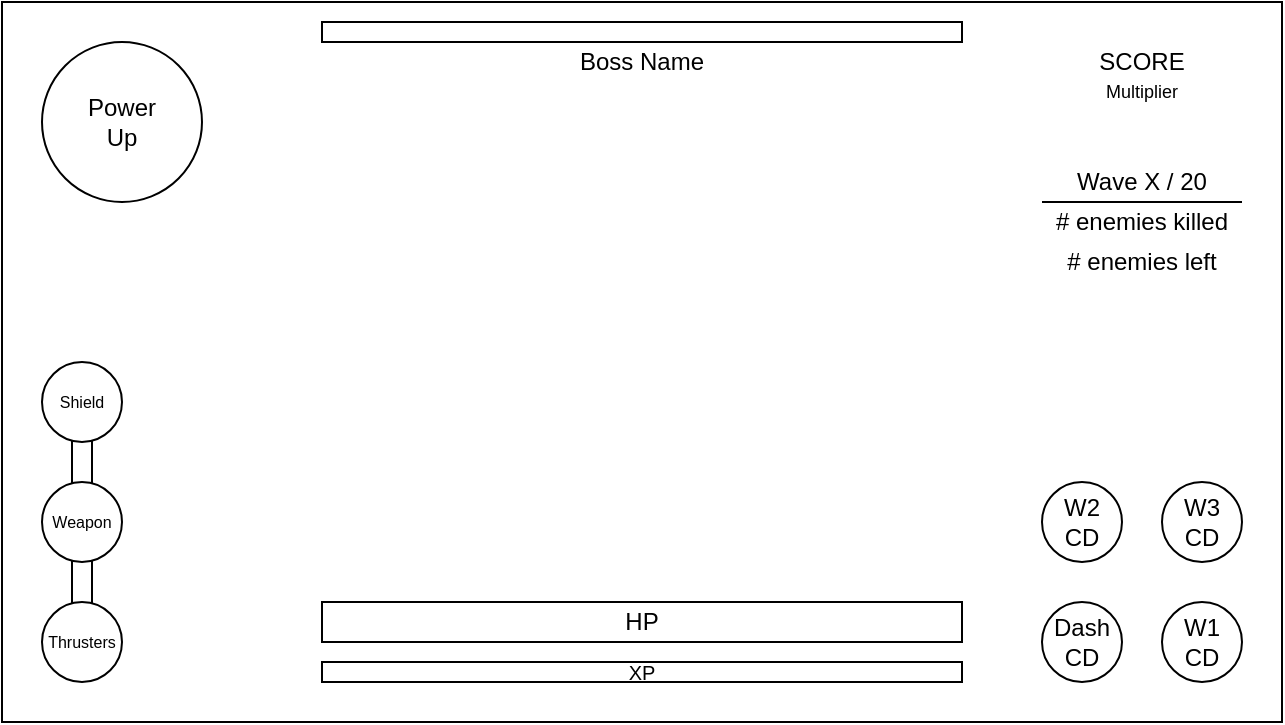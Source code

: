 <mxfile version="21.5.0">
  <diagram name="Seite-1" id="1HtBQeL7i40pgVE6pFqI">
    <mxGraphModel dx="819" dy="439" grid="1" gridSize="10" guides="1" tooltips="1" connect="1" arrows="1" fold="1" page="1" pageScale="1" pageWidth="827" pageHeight="1169" math="0" shadow="0">
      <root>
        <mxCell id="0" />
        <mxCell id="1" parent="0" />
        <mxCell id="yYtpETMoUV-8OG7KC9CJ-1" value="" style="rounded=0;whiteSpace=wrap;html=1;fillColor=none;movable=0;resizable=0;rotatable=0;deletable=0;editable=0;locked=1;connectable=0;" vertex="1" parent="1">
          <mxGeometry width="640" height="360" as="geometry" />
        </mxCell>
        <mxCell id="yYtpETMoUV-8OG7KC9CJ-2" value="XP" style="rounded=0;whiteSpace=wrap;html=1;fontSize=10;" vertex="1" parent="1">
          <mxGeometry x="160" y="330" width="320" height="10" as="geometry" />
        </mxCell>
        <mxCell id="yYtpETMoUV-8OG7KC9CJ-3" value="HP" style="rounded=0;whiteSpace=wrap;html=1;" vertex="1" parent="1">
          <mxGeometry x="160" y="300" width="320" height="20" as="geometry" />
        </mxCell>
        <mxCell id="yYtpETMoUV-8OG7KC9CJ-9" value="" style="group;fontSize=10;" vertex="1" connectable="0" parent="1">
          <mxGeometry x="20" y="180" width="40" height="160" as="geometry" />
        </mxCell>
        <mxCell id="yYtpETMoUV-8OG7KC9CJ-8" value="" style="rounded=0;whiteSpace=wrap;html=1;" vertex="1" parent="yYtpETMoUV-8OG7KC9CJ-9">
          <mxGeometry x="15" y="20" width="10" height="120" as="geometry" />
        </mxCell>
        <mxCell id="yYtpETMoUV-8OG7KC9CJ-5" value="Thrusters" style="ellipse;whiteSpace=wrap;html=1;aspect=fixed;fontSize=8;" vertex="1" parent="yYtpETMoUV-8OG7KC9CJ-9">
          <mxGeometry y="120" width="40" height="40" as="geometry" />
        </mxCell>
        <mxCell id="yYtpETMoUV-8OG7KC9CJ-6" value="Weapon" style="ellipse;whiteSpace=wrap;html=1;aspect=fixed;fontSize=8;" vertex="1" parent="yYtpETMoUV-8OG7KC9CJ-9">
          <mxGeometry y="60" width="40" height="40" as="geometry" />
        </mxCell>
        <mxCell id="yYtpETMoUV-8OG7KC9CJ-7" value="Shield" style="ellipse;whiteSpace=wrap;html=1;aspect=fixed;fontSize=8;" vertex="1" parent="yYtpETMoUV-8OG7KC9CJ-9">
          <mxGeometry width="40" height="40" as="geometry" />
        </mxCell>
        <mxCell id="yYtpETMoUV-8OG7KC9CJ-12" value="W1&lt;br&gt;CD" style="ellipse;whiteSpace=wrap;html=1;aspect=fixed;" vertex="1" parent="1">
          <mxGeometry x="580" y="300" width="40" height="40" as="geometry" />
        </mxCell>
        <mxCell id="yYtpETMoUV-8OG7KC9CJ-13" value="Dash&lt;br&gt;CD&lt;br&gt;" style="ellipse;whiteSpace=wrap;html=1;aspect=fixed;" vertex="1" parent="1">
          <mxGeometry x="520" y="300" width="40" height="40" as="geometry" />
        </mxCell>
        <mxCell id="yYtpETMoUV-8OG7KC9CJ-14" value="W3&lt;br&gt;CD" style="ellipse;whiteSpace=wrap;html=1;aspect=fixed;" vertex="1" parent="1">
          <mxGeometry x="580" y="240" width="40" height="40" as="geometry" />
        </mxCell>
        <mxCell id="yYtpETMoUV-8OG7KC9CJ-15" value="W2&lt;br&gt;CD" style="ellipse;whiteSpace=wrap;html=1;aspect=fixed;" vertex="1" parent="1">
          <mxGeometry x="520" y="240" width="40" height="40" as="geometry" />
        </mxCell>
        <mxCell id="yYtpETMoUV-8OG7KC9CJ-16" value="" style="rounded=0;whiteSpace=wrap;html=1;" vertex="1" parent="1">
          <mxGeometry x="160" y="10" width="320" height="10" as="geometry" />
        </mxCell>
        <mxCell id="yYtpETMoUV-8OG7KC9CJ-17" value="Boss Name" style="text;html=1;strokeColor=none;fillColor=none;align=center;verticalAlign=middle;whiteSpace=wrap;rounded=0;" vertex="1" parent="1">
          <mxGeometry x="160" y="20" width="320" height="20" as="geometry" />
        </mxCell>
        <mxCell id="yYtpETMoUV-8OG7KC9CJ-22" value="" style="group" vertex="1" connectable="0" parent="1">
          <mxGeometry x="520" y="80" width="100" height="60" as="geometry" />
        </mxCell>
        <mxCell id="yYtpETMoUV-8OG7KC9CJ-18" value="Wave X / 20" style="text;html=1;strokeColor=none;fillColor=none;align=center;verticalAlign=middle;whiteSpace=wrap;rounded=0;" vertex="1" parent="yYtpETMoUV-8OG7KC9CJ-22">
          <mxGeometry width="100" height="20" as="geometry" />
        </mxCell>
        <mxCell id="yYtpETMoUV-8OG7KC9CJ-19" value="# enemies killed" style="text;html=1;strokeColor=none;fillColor=none;align=center;verticalAlign=middle;whiteSpace=wrap;rounded=0;" vertex="1" parent="yYtpETMoUV-8OG7KC9CJ-22">
          <mxGeometry y="20" width="100" height="20" as="geometry" />
        </mxCell>
        <mxCell id="yYtpETMoUV-8OG7KC9CJ-20" value="# enemies left" style="text;html=1;strokeColor=none;fillColor=none;align=center;verticalAlign=middle;whiteSpace=wrap;rounded=0;" vertex="1" parent="yYtpETMoUV-8OG7KC9CJ-22">
          <mxGeometry y="40" width="100" height="20" as="geometry" />
        </mxCell>
        <mxCell id="yYtpETMoUV-8OG7KC9CJ-21" value="" style="endArrow=none;html=1;rounded=0;exitX=0;exitY=0;exitDx=0;exitDy=0;" edge="1" parent="yYtpETMoUV-8OG7KC9CJ-22" source="yYtpETMoUV-8OG7KC9CJ-19">
          <mxGeometry width="50" height="50" relative="1" as="geometry">
            <mxPoint x="-10" y="60" as="sourcePoint" />
            <mxPoint x="100" y="20" as="targetPoint" />
          </mxGeometry>
        </mxCell>
        <mxCell id="yYtpETMoUV-8OG7KC9CJ-23" value="SCORE" style="text;html=1;strokeColor=none;fillColor=none;align=center;verticalAlign=middle;whiteSpace=wrap;rounded=0;" vertex="1" parent="1">
          <mxGeometry x="520" y="20" width="100" height="20" as="geometry" />
        </mxCell>
        <mxCell id="yYtpETMoUV-8OG7KC9CJ-24" value="Multiplier" style="text;html=1;strokeColor=none;fillColor=none;align=center;verticalAlign=middle;whiteSpace=wrap;rounded=0;fontSize=9;" vertex="1" parent="1">
          <mxGeometry x="520" y="40" width="100" height="10" as="geometry" />
        </mxCell>
        <mxCell id="yYtpETMoUV-8OG7KC9CJ-25" value="Power&lt;br&gt;Up" style="ellipse;whiteSpace=wrap;html=1;aspect=fixed;" vertex="1" parent="1">
          <mxGeometry x="20" y="20" width="80" height="80" as="geometry" />
        </mxCell>
      </root>
    </mxGraphModel>
  </diagram>
</mxfile>
